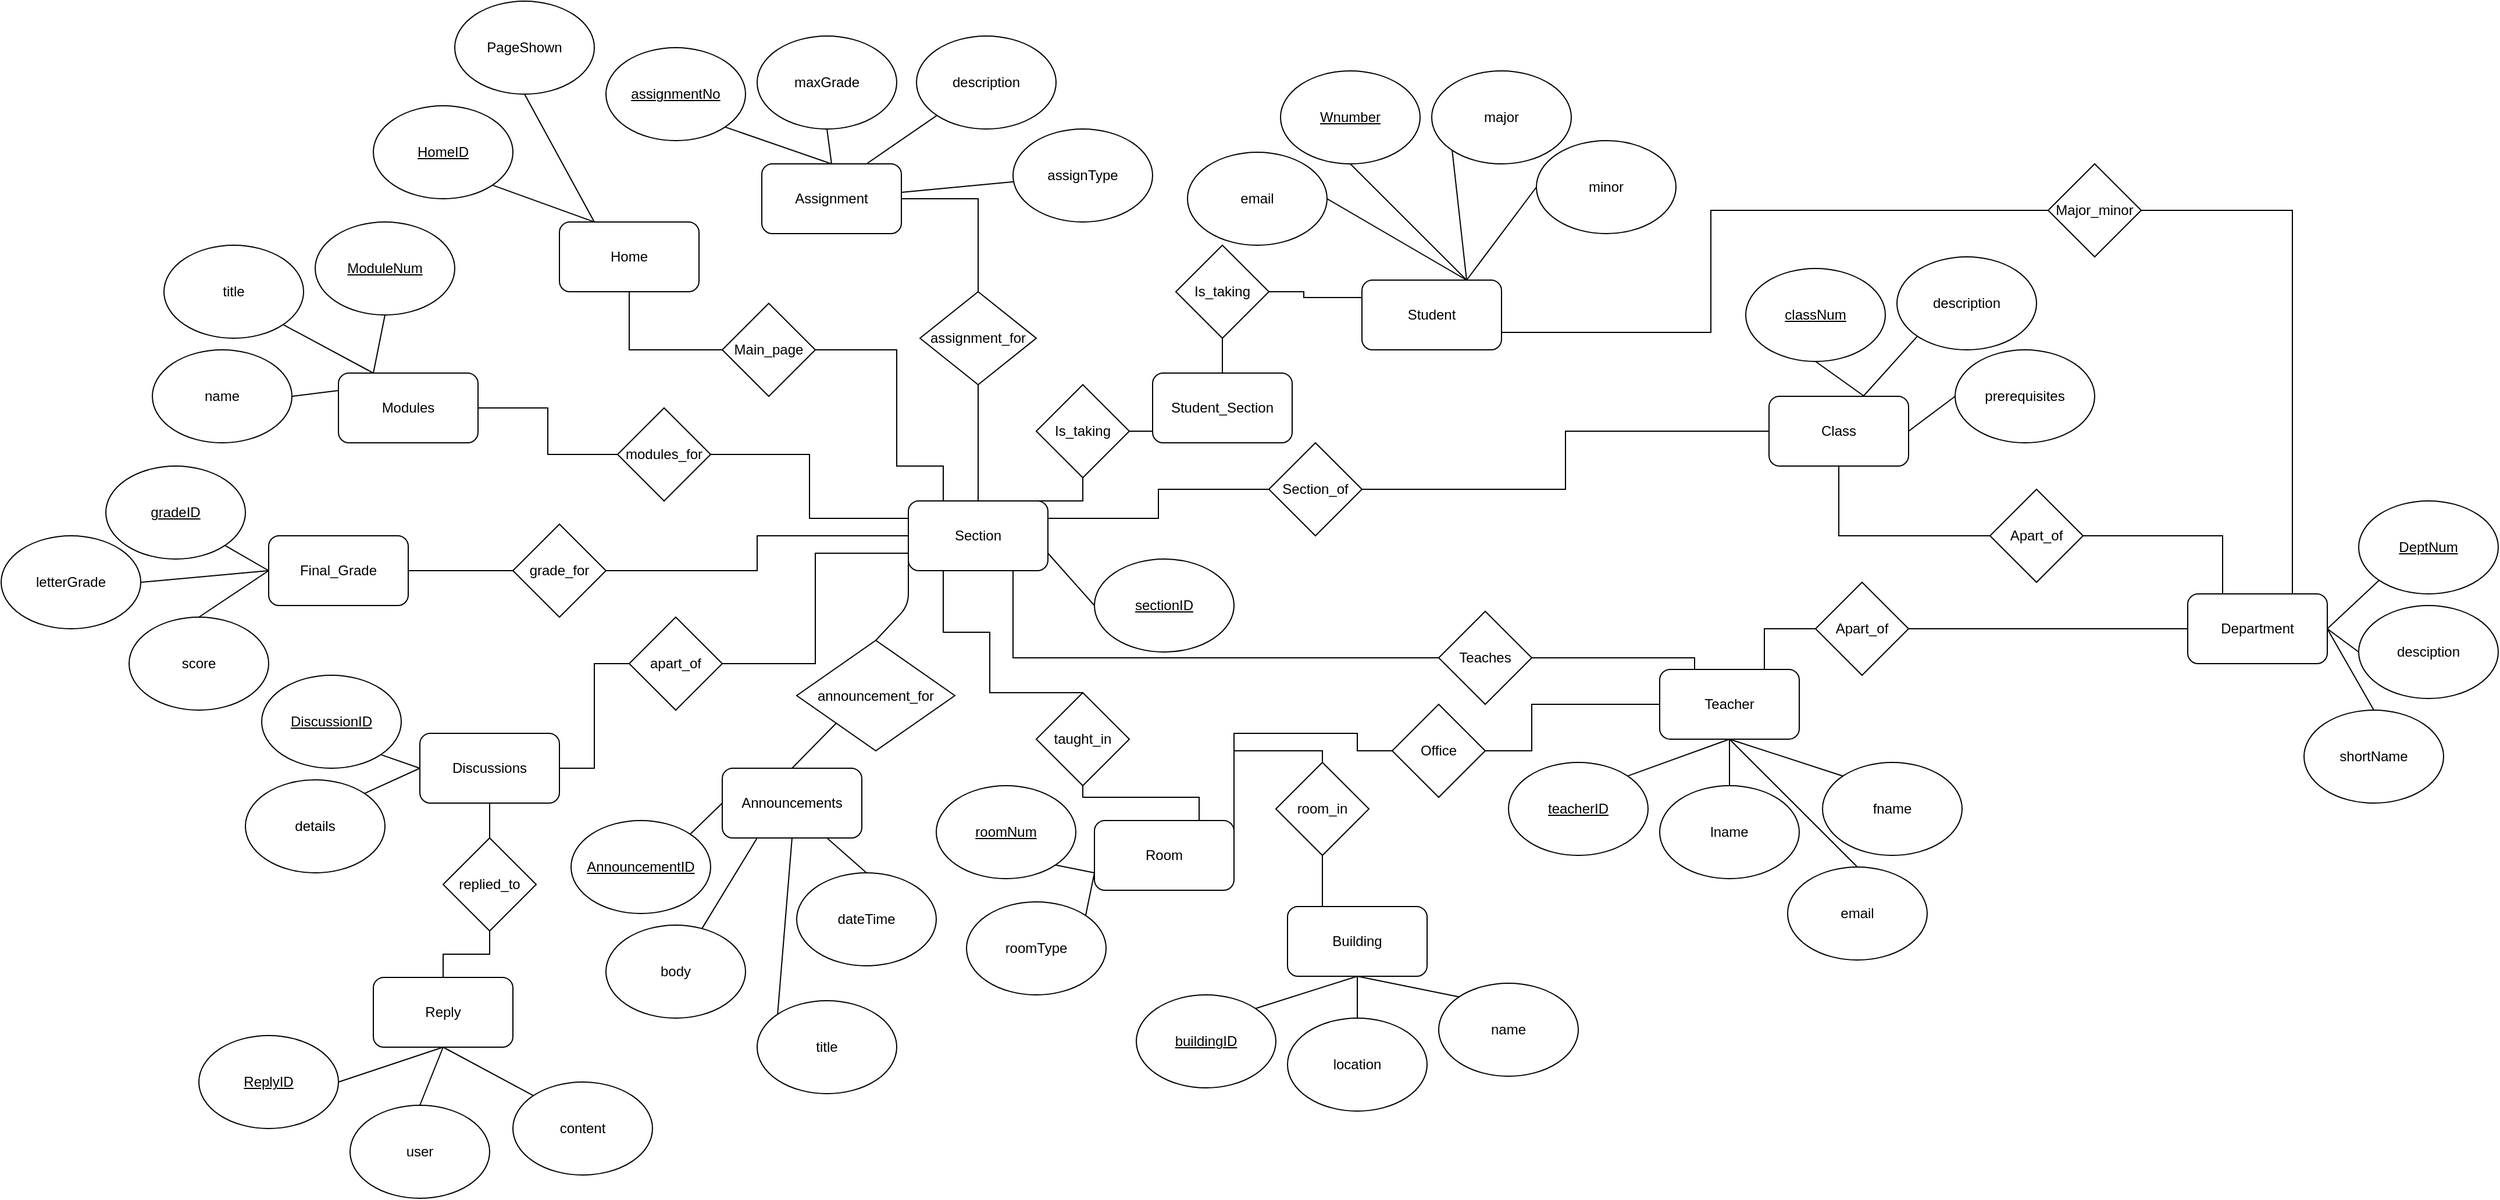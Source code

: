 <mxfile version="14.4.2" type="device"><diagram id="C5RBs43oDa-KdzZeNtuy" name="Page-1"><mxGraphModel dx="2946" dy="1644" grid="1" gridSize="10" guides="1" tooltips="1" connect="1" arrows="1" fold="1" page="1" pageScale="1" pageWidth="827" pageHeight="1169" math="0" shadow="0"><root><mxCell id="WIyWlLk6GJQsqaUBKTNV-0"/><mxCell id="WIyWlLk6GJQsqaUBKTNV-1" parent="WIyWlLk6GJQsqaUBKTNV-0"/><mxCell id="GxelhJnfDsGNh62bqHLZ-79" style="edgeStyle=none;rounded=0;orthogonalLoop=1;jettySize=auto;html=1;exitX=0.75;exitY=0;exitDx=0;exitDy=0;entryX=0.5;entryY=1;entryDx=0;entryDy=0;startArrow=none;startFill=0;endArrow=none;endFill=0;" parent="WIyWlLk6GJQsqaUBKTNV-1" source="GxelhJnfDsGNh62bqHLZ-1" target="GxelhJnfDsGNh62bqHLZ-74" edge="1"><mxGeometry relative="1" as="geometry"/></mxCell><mxCell id="GxelhJnfDsGNh62bqHLZ-80" style="edgeStyle=none;rounded=0;orthogonalLoop=1;jettySize=auto;html=1;exitX=0.75;exitY=0;exitDx=0;exitDy=0;entryX=0;entryY=1;entryDx=0;entryDy=0;startArrow=none;startFill=0;endArrow=none;endFill=0;" parent="WIyWlLk6GJQsqaUBKTNV-1" source="GxelhJnfDsGNh62bqHLZ-1" target="GxelhJnfDsGNh62bqHLZ-76" edge="1"><mxGeometry relative="1" as="geometry"/></mxCell><mxCell id="GxelhJnfDsGNh62bqHLZ-81" style="edgeStyle=none;rounded=0;orthogonalLoop=1;jettySize=auto;html=1;startArrow=none;startFill=0;endArrow=none;endFill=0;entryX=0;entryY=0.5;entryDx=0;entryDy=0;" parent="WIyWlLk6GJQsqaUBKTNV-1" target="GxelhJnfDsGNh62bqHLZ-77" edge="1"><mxGeometry relative="1" as="geometry"><mxPoint x="1390" y="300" as="sourcePoint"/></mxGeometry></mxCell><mxCell id="lxaCj6eqY_L3xzHxB_sw-28" style="edgeStyle=orthogonalEdgeStyle;rounded=0;orthogonalLoop=1;jettySize=auto;html=1;exitX=1;exitY=0.75;exitDx=0;exitDy=0;entryX=0;entryY=0.5;entryDx=0;entryDy=0;endArrow=none;endFill=0;" parent="WIyWlLk6GJQsqaUBKTNV-1" source="GxelhJnfDsGNh62bqHLZ-1" target="lxaCj6eqY_L3xzHxB_sw-27" edge="1"><mxGeometry relative="1" as="geometry"><Array as="points"><mxPoint x="1600" y="345"/><mxPoint x="1600" y="240"/></Array></mxGeometry></mxCell><mxCell id="GxelhJnfDsGNh62bqHLZ-1" value="Student" style="rounded=1;whiteSpace=wrap;html=1;" parent="WIyWlLk6GJQsqaUBKTNV-1" vertex="1"><mxGeometry x="1300" y="300" width="120" height="60" as="geometry"/></mxCell><mxCell id="lxaCj6eqY_L3xzHxB_sw-10" style="edgeStyle=orthogonalEdgeStyle;rounded=0;orthogonalLoop=1;jettySize=auto;html=1;exitX=0.75;exitY=0;exitDx=0;exitDy=0;entryX=0;entryY=0.5;entryDx=0;entryDy=0;endArrow=none;endFill=0;" parent="WIyWlLk6GJQsqaUBKTNV-1" source="GxelhJnfDsGNh62bqHLZ-2" target="lxaCj6eqY_L3xzHxB_sw-3" edge="1"><mxGeometry relative="1" as="geometry"/></mxCell><mxCell id="GxelhJnfDsGNh62bqHLZ-2" value="Teacher" style="rounded=1;whiteSpace=wrap;html=1;" parent="WIyWlLk6GJQsqaUBKTNV-1" vertex="1"><mxGeometry x="1556" y="635" width="120" height="60" as="geometry"/></mxCell><mxCell id="GxelhJnfDsGNh62bqHLZ-3" value="Class" style="rounded=1;whiteSpace=wrap;html=1;" parent="WIyWlLk6GJQsqaUBKTNV-1" vertex="1"><mxGeometry x="1650" y="400" width="120" height="60" as="geometry"/></mxCell><mxCell id="lxaCj6eqY_L3xzHxB_sw-6" style="edgeStyle=orthogonalEdgeStyle;rounded=0;orthogonalLoop=1;jettySize=auto;html=1;exitX=1;exitY=0.25;exitDx=0;exitDy=0;entryX=0;entryY=0.5;entryDx=0;entryDy=0;endArrow=none;endFill=0;" parent="WIyWlLk6GJQsqaUBKTNV-1" source="GxelhJnfDsGNh62bqHLZ-4" target="lxaCj6eqY_L3xzHxB_sw-5" edge="1"><mxGeometry relative="1" as="geometry"/></mxCell><mxCell id="GxelhJnfDsGNh62bqHLZ-4" value="Section" style="rounded=1;whiteSpace=wrap;html=1;" parent="WIyWlLk6GJQsqaUBKTNV-1" vertex="1"><mxGeometry x="910" y="490" width="120" height="60" as="geometry"/></mxCell><mxCell id="lxaCj6eqY_L3xzHxB_sw-82" style="edgeStyle=orthogonalEdgeStyle;rounded=0;orthogonalLoop=1;jettySize=auto;html=1;exitX=1;exitY=0.5;exitDx=0;exitDy=0;entryX=0.5;entryY=0;entryDx=0;entryDy=0;endArrow=none;endFill=0;" parent="WIyWlLk6GJQsqaUBKTNV-1" source="GxelhJnfDsGNh62bqHLZ-5" target="lxaCj6eqY_L3xzHxB_sw-54" edge="1"><mxGeometry relative="1" as="geometry"/></mxCell><mxCell id="GxelhJnfDsGNh62bqHLZ-5" value="Assignment" style="rounded=1;whiteSpace=wrap;html=1;" parent="WIyWlLk6GJQsqaUBKTNV-1" vertex="1"><mxGeometry x="784" y="200" width="120" height="60" as="geometry"/></mxCell><mxCell id="GxelhJnfDsGNh62bqHLZ-6" value="Home" style="rounded=1;whiteSpace=wrap;html=1;" parent="WIyWlLk6GJQsqaUBKTNV-1" vertex="1"><mxGeometry x="610" y="250" width="120" height="60" as="geometry"/></mxCell><mxCell id="GxelhJnfDsGNh62bqHLZ-9" value="Modules" style="rounded=1;whiteSpace=wrap;html=1;" parent="WIyWlLk6GJQsqaUBKTNV-1" vertex="1"><mxGeometry x="420" y="380" width="120" height="60" as="geometry"/></mxCell><mxCell id="lxaCj6eqY_L3xzHxB_sw-18" style="edgeStyle=orthogonalEdgeStyle;rounded=0;orthogonalLoop=1;jettySize=auto;html=1;exitX=0.25;exitY=0;exitDx=0;exitDy=0;entryX=0.5;entryY=1;entryDx=0;entryDy=0;endArrow=none;endFill=0;" parent="WIyWlLk6GJQsqaUBKTNV-1" source="GxelhJnfDsGNh62bqHLZ-10" target="lxaCj6eqY_L3xzHxB_sw-17" edge="1"><mxGeometry relative="1" as="geometry"/></mxCell><mxCell id="GxelhJnfDsGNh62bqHLZ-10" value="Building" style="rounded=1;whiteSpace=wrap;html=1;" parent="WIyWlLk6GJQsqaUBKTNV-1" vertex="1"><mxGeometry x="1236" y="839" width="120" height="60" as="geometry"/></mxCell><mxCell id="uRXp4WWo43yJa3F0BQlN-48" style="edgeStyle=orthogonalEdgeStyle;rounded=0;orthogonalLoop=1;jettySize=auto;html=1;exitX=1;exitY=0.25;exitDx=0;exitDy=0;entryX=0;entryY=0.5;entryDx=0;entryDy=0;endArrow=none;endFill=0;" parent="WIyWlLk6GJQsqaUBKTNV-1" source="GxelhJnfDsGNh62bqHLZ-11" target="uRXp4WWo43yJa3F0BQlN-47" edge="1"><mxGeometry relative="1" as="geometry"><Array as="points"><mxPoint x="1296" y="690"/><mxPoint x="1296" y="705"/></Array></mxGeometry></mxCell><mxCell id="GxelhJnfDsGNh62bqHLZ-11" value="Room" style="rounded=1;whiteSpace=wrap;html=1;" parent="WIyWlLk6GJQsqaUBKTNV-1" vertex="1"><mxGeometry x="1070" y="765" width="120" height="60" as="geometry"/></mxCell><mxCell id="GxelhJnfDsGNh62bqHLZ-48" style="rounded=0;orthogonalLoop=1;jettySize=auto;html=1;exitX=1;exitY=0;exitDx=0;exitDy=0;entryX=0.5;entryY=1;entryDx=0;entryDy=0;startArrow=none;startFill=0;endArrow=none;endFill=0;" parent="WIyWlLk6GJQsqaUBKTNV-1" source="GxelhJnfDsGNh62bqHLZ-46" target="GxelhJnfDsGNh62bqHLZ-10" edge="1"><mxGeometry relative="1" as="geometry"/></mxCell><mxCell id="GxelhJnfDsGNh62bqHLZ-46" value="&lt;u&gt;buildingID&lt;/u&gt;" style="ellipse;whiteSpace=wrap;html=1;" parent="WIyWlLk6GJQsqaUBKTNV-1" vertex="1"><mxGeometry x="1106" y="915" width="120" height="80" as="geometry"/></mxCell><mxCell id="GxelhJnfDsGNh62bqHLZ-49" style="edgeStyle=none;rounded=0;orthogonalLoop=1;jettySize=auto;html=1;exitX=0.5;exitY=0;exitDx=0;exitDy=0;entryX=0.5;entryY=1;entryDx=0;entryDy=0;startArrow=none;startFill=0;endArrow=none;endFill=0;" parent="WIyWlLk6GJQsqaUBKTNV-1" source="GxelhJnfDsGNh62bqHLZ-47" target="GxelhJnfDsGNh62bqHLZ-10" edge="1"><mxGeometry relative="1" as="geometry"/></mxCell><mxCell id="GxelhJnfDsGNh62bqHLZ-47" value="location" style="ellipse;whiteSpace=wrap;html=1;" parent="WIyWlLk6GJQsqaUBKTNV-1" vertex="1"><mxGeometry x="1236" y="935" width="120" height="80" as="geometry"/></mxCell><mxCell id="GxelhJnfDsGNh62bqHLZ-51" style="edgeStyle=none;rounded=0;orthogonalLoop=1;jettySize=auto;html=1;exitX=0;exitY=0;exitDx=0;exitDy=0;entryX=0.5;entryY=1;entryDx=0;entryDy=0;startArrow=none;startFill=0;endArrow=none;endFill=0;" parent="WIyWlLk6GJQsqaUBKTNV-1" source="GxelhJnfDsGNh62bqHLZ-50" target="GxelhJnfDsGNh62bqHLZ-10" edge="1"><mxGeometry relative="1" as="geometry"/></mxCell><mxCell id="GxelhJnfDsGNh62bqHLZ-50" value="name" style="ellipse;whiteSpace=wrap;html=1;" parent="WIyWlLk6GJQsqaUBKTNV-1" vertex="1"><mxGeometry x="1366" y="905" width="120" height="80" as="geometry"/></mxCell><mxCell id="uRXp4WWo43yJa3F0BQlN-0" style="rounded=0;orthogonalLoop=1;jettySize=auto;html=1;exitX=1;exitY=0;exitDx=0;exitDy=0;entryX=0.5;entryY=1;entryDx=0;entryDy=0;endArrow=none;endFill=0;" parent="WIyWlLk6GJQsqaUBKTNV-1" source="GxelhJnfDsGNh62bqHLZ-52" target="GxelhJnfDsGNh62bqHLZ-2" edge="1"><mxGeometry relative="1" as="geometry"/></mxCell><mxCell id="GxelhJnfDsGNh62bqHLZ-52" value="&lt;u&gt;teacherID&lt;/u&gt;" style="ellipse;whiteSpace=wrap;html=1;" parent="WIyWlLk6GJQsqaUBKTNV-1" vertex="1"><mxGeometry x="1426" y="715" width="120" height="80" as="geometry"/></mxCell><mxCell id="uRXp4WWo43yJa3F0BQlN-2" style="edgeStyle=none;rounded=0;orthogonalLoop=1;jettySize=auto;html=1;exitX=0;exitY=0;exitDx=0;exitDy=0;entryX=0.5;entryY=1;entryDx=0;entryDy=0;endArrow=none;endFill=0;" parent="WIyWlLk6GJQsqaUBKTNV-1" source="GxelhJnfDsGNh62bqHLZ-54" target="GxelhJnfDsGNh62bqHLZ-2" edge="1"><mxGeometry relative="1" as="geometry"/></mxCell><mxCell id="GxelhJnfDsGNh62bqHLZ-54" value="fname" style="ellipse;whiteSpace=wrap;html=1;" parent="WIyWlLk6GJQsqaUBKTNV-1" vertex="1"><mxGeometry x="1696" y="715" width="120" height="80" as="geometry"/></mxCell><mxCell id="uRXp4WWo43yJa3F0BQlN-1" style="edgeStyle=none;rounded=0;orthogonalLoop=1;jettySize=auto;html=1;exitX=0.5;exitY=0;exitDx=0;exitDy=0;endArrow=none;endFill=0;" parent="WIyWlLk6GJQsqaUBKTNV-1" source="GxelhJnfDsGNh62bqHLZ-55" edge="1"><mxGeometry relative="1" as="geometry"><mxPoint x="1616" y="695" as="targetPoint"/></mxGeometry></mxCell><mxCell id="GxelhJnfDsGNh62bqHLZ-55" value="lname" style="ellipse;whiteSpace=wrap;html=1;" parent="WIyWlLk6GJQsqaUBKTNV-1" vertex="1"><mxGeometry x="1556" y="735" width="120" height="80" as="geometry"/></mxCell><mxCell id="GxelhJnfDsGNh62bqHLZ-63" style="edgeStyle=none;rounded=0;orthogonalLoop=1;jettySize=auto;html=1;exitX=1;exitY=1;exitDx=0;exitDy=0;entryX=0;entryY=0.75;entryDx=0;entryDy=0;startArrow=none;startFill=0;endArrow=none;endFill=0;" parent="WIyWlLk6GJQsqaUBKTNV-1" source="GxelhJnfDsGNh62bqHLZ-60" target="GxelhJnfDsGNh62bqHLZ-11" edge="1"><mxGeometry relative="1" as="geometry"/></mxCell><mxCell id="GxelhJnfDsGNh62bqHLZ-60" value="&lt;u&gt;roomNum&lt;/u&gt;" style="ellipse;whiteSpace=wrap;html=1;" parent="WIyWlLk6GJQsqaUBKTNV-1" vertex="1"><mxGeometry x="934" y="735" width="120" height="80" as="geometry"/></mxCell><mxCell id="GxelhJnfDsGNh62bqHLZ-64" style="edgeStyle=none;rounded=0;orthogonalLoop=1;jettySize=auto;html=1;exitX=1;exitY=0;exitDx=0;exitDy=0;startArrow=none;startFill=0;endArrow=none;endFill=0;entryX=0;entryY=0.75;entryDx=0;entryDy=0;" parent="WIyWlLk6GJQsqaUBKTNV-1" source="GxelhJnfDsGNh62bqHLZ-62" target="GxelhJnfDsGNh62bqHLZ-11" edge="1"><mxGeometry relative="1" as="geometry"/></mxCell><mxCell id="GxelhJnfDsGNh62bqHLZ-62" value="roomType" style="ellipse;whiteSpace=wrap;html=1;" parent="WIyWlLk6GJQsqaUBKTNV-1" vertex="1"><mxGeometry x="960" y="835" width="120" height="80" as="geometry"/></mxCell><mxCell id="GxelhJnfDsGNh62bqHLZ-70" style="rounded=0;orthogonalLoop=1;jettySize=auto;html=1;exitX=0.5;exitY=1;exitDx=0;exitDy=0;entryX=0.683;entryY=0;entryDx=0;entryDy=0;entryPerimeter=0;startArrow=none;startFill=0;endArrow=none;endFill=0;" parent="WIyWlLk6GJQsqaUBKTNV-1" source="GxelhJnfDsGNh62bqHLZ-65" target="GxelhJnfDsGNh62bqHLZ-3" edge="1"><mxGeometry relative="1" as="geometry"/></mxCell><mxCell id="GxelhJnfDsGNh62bqHLZ-65" value="&lt;u&gt;classNum&lt;/u&gt;" style="ellipse;whiteSpace=wrap;html=1;" parent="WIyWlLk6GJQsqaUBKTNV-1" vertex="1"><mxGeometry x="1630" y="290" width="120" height="80" as="geometry"/></mxCell><mxCell id="GxelhJnfDsGNh62bqHLZ-71" style="edgeStyle=none;rounded=0;orthogonalLoop=1;jettySize=auto;html=1;exitX=0;exitY=1;exitDx=0;exitDy=0;entryX=0.675;entryY=0;entryDx=0;entryDy=0;entryPerimeter=0;startArrow=none;startFill=0;endArrow=none;endFill=0;" parent="WIyWlLk6GJQsqaUBKTNV-1" source="GxelhJnfDsGNh62bqHLZ-66" target="GxelhJnfDsGNh62bqHLZ-3" edge="1"><mxGeometry relative="1" as="geometry"/></mxCell><mxCell id="GxelhJnfDsGNh62bqHLZ-66" value="description" style="ellipse;whiteSpace=wrap;html=1;" parent="WIyWlLk6GJQsqaUBKTNV-1" vertex="1"><mxGeometry x="1760" y="280" width="120" height="80" as="geometry"/></mxCell><mxCell id="GxelhJnfDsGNh62bqHLZ-72" style="edgeStyle=none;rounded=0;orthogonalLoop=1;jettySize=auto;html=1;exitX=0;exitY=0.5;exitDx=0;exitDy=0;entryX=1;entryY=0.5;entryDx=0;entryDy=0;startArrow=none;startFill=0;endArrow=none;endFill=0;" parent="WIyWlLk6GJQsqaUBKTNV-1" source="GxelhJnfDsGNh62bqHLZ-67" target="GxelhJnfDsGNh62bqHLZ-3" edge="1"><mxGeometry relative="1" as="geometry"/></mxCell><mxCell id="GxelhJnfDsGNh62bqHLZ-67" value="prerequisites" style="ellipse;whiteSpace=wrap;html=1;" parent="WIyWlLk6GJQsqaUBKTNV-1" vertex="1"><mxGeometry x="1810" y="360" width="120" height="80" as="geometry"/></mxCell><mxCell id="GxelhJnfDsGNh62bqHLZ-74" value="&lt;u&gt;Wnumber&lt;/u&gt;" style="ellipse;whiteSpace=wrap;html=1;" parent="WIyWlLk6GJQsqaUBKTNV-1" vertex="1"><mxGeometry x="1230" y="120" width="120" height="80" as="geometry"/></mxCell><mxCell id="GxelhJnfDsGNh62bqHLZ-76" value="major" style="ellipse;whiteSpace=wrap;html=1;" parent="WIyWlLk6GJQsqaUBKTNV-1" vertex="1"><mxGeometry x="1360" y="120" width="120" height="80" as="geometry"/></mxCell><mxCell id="GxelhJnfDsGNh62bqHLZ-77" value="minor" style="ellipse;whiteSpace=wrap;html=1;" parent="WIyWlLk6GJQsqaUBKTNV-1" vertex="1"><mxGeometry x="1450" y="180" width="120" height="80" as="geometry"/></mxCell><mxCell id="GxelhJnfDsGNh62bqHLZ-87" style="edgeStyle=none;rounded=0;orthogonalLoop=1;jettySize=auto;html=1;exitX=0;exitY=1;exitDx=0;exitDy=0;entryX=0.75;entryY=0;entryDx=0;entryDy=0;startArrow=none;startFill=0;endArrow=none;endFill=0;" parent="WIyWlLk6GJQsqaUBKTNV-1" source="GxelhJnfDsGNh62bqHLZ-82" target="GxelhJnfDsGNh62bqHLZ-5" edge="1"><mxGeometry relative="1" as="geometry"/></mxCell><mxCell id="GxelhJnfDsGNh62bqHLZ-82" value="description" style="ellipse;whiteSpace=wrap;html=1;" parent="WIyWlLk6GJQsqaUBKTNV-1" vertex="1"><mxGeometry x="917" y="90" width="120" height="80" as="geometry"/></mxCell><mxCell id="GxelhJnfDsGNh62bqHLZ-86" style="edgeStyle=none;rounded=0;orthogonalLoop=1;jettySize=auto;html=1;exitX=0.5;exitY=1;exitDx=0;exitDy=0;startArrow=none;startFill=0;endArrow=none;endFill=0;entryX=0.5;entryY=0;entryDx=0;entryDy=0;" parent="WIyWlLk6GJQsqaUBKTNV-1" source="GxelhJnfDsGNh62bqHLZ-83" target="GxelhJnfDsGNh62bqHLZ-5" edge="1"><mxGeometry relative="1" as="geometry"><mxPoint x="800" y="330" as="targetPoint"/></mxGeometry></mxCell><mxCell id="GxelhJnfDsGNh62bqHLZ-83" value="maxGrade" style="ellipse;whiteSpace=wrap;html=1;" parent="WIyWlLk6GJQsqaUBKTNV-1" vertex="1"><mxGeometry x="780" y="90" width="120" height="80" as="geometry"/></mxCell><mxCell id="GxelhJnfDsGNh62bqHLZ-85" style="edgeStyle=none;rounded=0;orthogonalLoop=1;jettySize=auto;html=1;exitX=1;exitY=1;exitDx=0;exitDy=0;entryX=0.5;entryY=0;entryDx=0;entryDy=0;startArrow=none;startFill=0;endArrow=none;endFill=0;" parent="WIyWlLk6GJQsqaUBKTNV-1" source="GxelhJnfDsGNh62bqHLZ-84" target="GxelhJnfDsGNh62bqHLZ-5" edge="1"><mxGeometry relative="1" as="geometry"/></mxCell><mxCell id="GxelhJnfDsGNh62bqHLZ-84" value="&lt;u&gt;assignmentNo&lt;/u&gt;" style="ellipse;whiteSpace=wrap;html=1;" parent="WIyWlLk6GJQsqaUBKTNV-1" vertex="1"><mxGeometry x="650" y="100" width="120" height="80" as="geometry"/></mxCell><mxCell id="GxelhJnfDsGNh62bqHLZ-96" style="rounded=0;orthogonalLoop=1;jettySize=auto;html=1;exitX=1;exitY=0.5;exitDx=0;exitDy=0;startArrow=none;startFill=0;endArrow=none;endFill=0;entryX=0;entryY=0.5;entryDx=0;entryDy=0;" parent="WIyWlLk6GJQsqaUBKTNV-1" source="GxelhJnfDsGNh62bqHLZ-89" target="GxelhJnfDsGNh62bqHLZ-95" edge="1"><mxGeometry relative="1" as="geometry"/></mxCell><mxCell id="GxelhJnfDsGNh62bqHLZ-97" style="edgeStyle=none;rounded=0;orthogonalLoop=1;jettySize=auto;html=1;exitX=1;exitY=0.5;exitDx=0;exitDy=0;entryX=0;entryY=1;entryDx=0;entryDy=0;startArrow=none;startFill=0;endArrow=none;endFill=0;" parent="WIyWlLk6GJQsqaUBKTNV-1" source="GxelhJnfDsGNh62bqHLZ-89" target="GxelhJnfDsGNh62bqHLZ-94" edge="1"><mxGeometry relative="1" as="geometry"/></mxCell><mxCell id="lxaCj6eqY_L3xzHxB_sw-12" style="edgeStyle=orthogonalEdgeStyle;rounded=0;orthogonalLoop=1;jettySize=auto;html=1;exitX=0.25;exitY=0;exitDx=0;exitDy=0;entryX=1;entryY=0.5;entryDx=0;entryDy=0;endArrow=none;endFill=0;" parent="WIyWlLk6GJQsqaUBKTNV-1" source="GxelhJnfDsGNh62bqHLZ-89" target="lxaCj6eqY_L3xzHxB_sw-2" edge="1"><mxGeometry relative="1" as="geometry"/></mxCell><mxCell id="uRXp4WWo43yJa3F0BQlN-51" style="rounded=0;orthogonalLoop=1;jettySize=auto;html=1;exitX=1;exitY=0.5;exitDx=0;exitDy=0;entryX=0.5;entryY=0;entryDx=0;entryDy=0;endArrow=none;endFill=0;" parent="WIyWlLk6GJQsqaUBKTNV-1" source="GxelhJnfDsGNh62bqHLZ-89" target="uRXp4WWo43yJa3F0BQlN-50" edge="1"><mxGeometry relative="1" as="geometry"/></mxCell><mxCell id="GxelhJnfDsGNh62bqHLZ-89" value="Department" style="rounded=1;whiteSpace=wrap;html=1;" parent="WIyWlLk6GJQsqaUBKTNV-1" vertex="1"><mxGeometry x="2010" y="570" width="120" height="60" as="geometry"/></mxCell><mxCell id="GxelhJnfDsGNh62bqHLZ-94" value="&lt;u&gt;DeptNum&lt;/u&gt;" style="ellipse;whiteSpace=wrap;html=1;" parent="WIyWlLk6GJQsqaUBKTNV-1" vertex="1"><mxGeometry x="2157" y="490" width="120" height="80" as="geometry"/></mxCell><mxCell id="GxelhJnfDsGNh62bqHLZ-95" value="desciption" style="ellipse;whiteSpace=wrap;html=1;" parent="WIyWlLk6GJQsqaUBKTNV-1" vertex="1"><mxGeometry x="2157" y="580" width="120" height="80" as="geometry"/></mxCell><mxCell id="GxelhJnfDsGNh62bqHLZ-101" style="rounded=0;orthogonalLoop=1;jettySize=auto;html=1;exitX=0;exitY=0.5;exitDx=0;exitDy=0;entryX=1;entryY=0.75;entryDx=0;entryDy=0;startArrow=none;startFill=0;endArrow=none;endFill=0;" parent="WIyWlLk6GJQsqaUBKTNV-1" source="GxelhJnfDsGNh62bqHLZ-100" target="GxelhJnfDsGNh62bqHLZ-4" edge="1"><mxGeometry relative="1" as="geometry"/></mxCell><mxCell id="GxelhJnfDsGNh62bqHLZ-100" value="&lt;u&gt;sectionID&lt;/u&gt;" style="ellipse;whiteSpace=wrap;html=1;" parent="WIyWlLk6GJQsqaUBKTNV-1" vertex="1"><mxGeometry x="1070" y="540" width="120" height="80" as="geometry"/></mxCell><mxCell id="GxelhJnfDsGNh62bqHLZ-108" style="edgeStyle=none;rounded=0;orthogonalLoop=1;jettySize=auto;html=1;exitX=0.5;exitY=1;exitDx=0;exitDy=0;entryX=0.25;entryY=0;entryDx=0;entryDy=0;startArrow=none;startFill=0;endArrow=none;endFill=0;" parent="WIyWlLk6GJQsqaUBKTNV-1" source="GxelhJnfDsGNh62bqHLZ-103" target="GxelhJnfDsGNh62bqHLZ-9" edge="1"><mxGeometry relative="1" as="geometry"/></mxCell><mxCell id="GxelhJnfDsGNh62bqHLZ-103" value="&lt;u&gt;ModuleNum&lt;/u&gt;" style="ellipse;whiteSpace=wrap;html=1;" parent="WIyWlLk6GJQsqaUBKTNV-1" vertex="1"><mxGeometry x="400" y="250" width="120" height="80" as="geometry"/></mxCell><mxCell id="GxelhJnfDsGNh62bqHLZ-106" style="rounded=0;orthogonalLoop=1;jettySize=auto;html=1;exitX=1;exitY=1;exitDx=0;exitDy=0;entryX=0.25;entryY=0;entryDx=0;entryDy=0;startArrow=none;startFill=0;endArrow=none;endFill=0;" parent="WIyWlLk6GJQsqaUBKTNV-1" source="GxelhJnfDsGNh62bqHLZ-104" target="GxelhJnfDsGNh62bqHLZ-9" edge="1"><mxGeometry relative="1" as="geometry"/></mxCell><mxCell id="GxelhJnfDsGNh62bqHLZ-104" value="title" style="ellipse;whiteSpace=wrap;html=1;" parent="WIyWlLk6GJQsqaUBKTNV-1" vertex="1"><mxGeometry x="270" y="270" width="120" height="80" as="geometry"/></mxCell><mxCell id="GxelhJnfDsGNh62bqHLZ-107" style="edgeStyle=none;rounded=0;orthogonalLoop=1;jettySize=auto;html=1;exitX=1;exitY=0.5;exitDx=0;exitDy=0;startArrow=none;startFill=0;endArrow=none;endFill=0;entryX=0;entryY=0.25;entryDx=0;entryDy=0;" parent="WIyWlLk6GJQsqaUBKTNV-1" source="GxelhJnfDsGNh62bqHLZ-105" target="GxelhJnfDsGNh62bqHLZ-9" edge="1"><mxGeometry relative="1" as="geometry"><mxPoint x="570" y="410" as="targetPoint"/></mxGeometry></mxCell><mxCell id="GxelhJnfDsGNh62bqHLZ-105" value="name" style="ellipse;whiteSpace=wrap;html=1;" parent="WIyWlLk6GJQsqaUBKTNV-1" vertex="1"><mxGeometry x="260" y="360" width="120" height="80" as="geometry"/></mxCell><mxCell id="lxaCj6eqY_L3xzHxB_sw-13" style="edgeStyle=orthogonalEdgeStyle;rounded=0;orthogonalLoop=1;jettySize=auto;html=1;exitX=0;exitY=0.5;exitDx=0;exitDy=0;entryX=0.5;entryY=1;entryDx=0;entryDy=0;endArrow=none;endFill=0;" parent="WIyWlLk6GJQsqaUBKTNV-1" source="lxaCj6eqY_L3xzHxB_sw-2" target="GxelhJnfDsGNh62bqHLZ-3" edge="1"><mxGeometry relative="1" as="geometry"/></mxCell><mxCell id="lxaCj6eqY_L3xzHxB_sw-2" value="Apart_of" style="rhombus;whiteSpace=wrap;html=1;" parent="WIyWlLk6GJQsqaUBKTNV-1" vertex="1"><mxGeometry x="1840" y="480" width="80" height="80" as="geometry"/></mxCell><mxCell id="lxaCj6eqY_L3xzHxB_sw-11" style="edgeStyle=orthogonalEdgeStyle;rounded=0;orthogonalLoop=1;jettySize=auto;html=1;exitX=1;exitY=0.5;exitDx=0;exitDy=0;entryX=0;entryY=0.5;entryDx=0;entryDy=0;endArrow=none;endFill=0;" parent="WIyWlLk6GJQsqaUBKTNV-1" source="lxaCj6eqY_L3xzHxB_sw-3" target="GxelhJnfDsGNh62bqHLZ-89" edge="1"><mxGeometry relative="1" as="geometry"/></mxCell><mxCell id="lxaCj6eqY_L3xzHxB_sw-3" value="Apart_of" style="rhombus;whiteSpace=wrap;html=1;" parent="WIyWlLk6GJQsqaUBKTNV-1" vertex="1"><mxGeometry x="1690" y="560" width="80" height="80" as="geometry"/></mxCell><mxCell id="lxaCj6eqY_L3xzHxB_sw-5" value="Section_of" style="rhombus;whiteSpace=wrap;html=1;" parent="WIyWlLk6GJQsqaUBKTNV-1" vertex="1"><mxGeometry x="1220" y="440" width="80" height="80" as="geometry"/></mxCell><mxCell id="lxaCj6eqY_L3xzHxB_sw-19" style="edgeStyle=orthogonalEdgeStyle;rounded=0;orthogonalLoop=1;jettySize=auto;html=1;exitX=0.5;exitY=0;exitDx=0;exitDy=0;entryX=1;entryY=0.5;entryDx=0;entryDy=0;endArrow=none;endFill=0;" parent="WIyWlLk6GJQsqaUBKTNV-1" source="lxaCj6eqY_L3xzHxB_sw-17" target="GxelhJnfDsGNh62bqHLZ-11" edge="1"><mxGeometry relative="1" as="geometry"><Array as="points"><mxPoint x="1266" y="705"/></Array></mxGeometry></mxCell><mxCell id="lxaCj6eqY_L3xzHxB_sw-17" value="room_in" style="rhombus;whiteSpace=wrap;html=1;" parent="WIyWlLk6GJQsqaUBKTNV-1" vertex="1"><mxGeometry x="1226" y="715" width="80" height="80" as="geometry"/></mxCell><mxCell id="lxaCj6eqY_L3xzHxB_sw-21" style="edgeStyle=orthogonalEdgeStyle;rounded=0;orthogonalLoop=1;jettySize=auto;html=1;exitX=0.5;exitY=1;exitDx=0;exitDy=0;entryX=0.75;entryY=0;entryDx=0;entryDy=0;endArrow=none;endFill=0;" parent="WIyWlLk6GJQsqaUBKTNV-1" source="lxaCj6eqY_L3xzHxB_sw-20" target="GxelhJnfDsGNh62bqHLZ-11" edge="1"><mxGeometry relative="1" as="geometry"><Array as="points"><mxPoint x="1060" y="745"/><mxPoint x="1160" y="745"/></Array></mxGeometry></mxCell><mxCell id="lxaCj6eqY_L3xzHxB_sw-22" style="edgeStyle=orthogonalEdgeStyle;rounded=0;orthogonalLoop=1;jettySize=auto;html=1;exitX=0.5;exitY=0;exitDx=0;exitDy=0;entryX=0.25;entryY=1;entryDx=0;entryDy=0;endArrow=none;endFill=0;" parent="WIyWlLk6GJQsqaUBKTNV-1" source="lxaCj6eqY_L3xzHxB_sw-20" target="GxelhJnfDsGNh62bqHLZ-4" edge="1"><mxGeometry relative="1" as="geometry"><Array as="points"><mxPoint x="980" y="655"/><mxPoint x="980" y="603"/><mxPoint x="940" y="603"/></Array></mxGeometry></mxCell><mxCell id="lxaCj6eqY_L3xzHxB_sw-20" value="taught_in" style="rhombus;whiteSpace=wrap;html=1;" parent="WIyWlLk6GJQsqaUBKTNV-1" vertex="1"><mxGeometry x="1020" y="655" width="80" height="80" as="geometry"/></mxCell><mxCell id="lxaCj6eqY_L3xzHxB_sw-24" style="edgeStyle=orthogonalEdgeStyle;rounded=0;orthogonalLoop=1;jettySize=auto;html=1;exitX=0;exitY=0.5;exitDx=0;exitDy=0;entryX=1;entryY=0.5;entryDx=0;entryDy=0;endArrow=none;endFill=0;" parent="WIyWlLk6GJQsqaUBKTNV-1" source="lxaCj6eqY_L3xzHxB_sw-23" target="GxelhJnfDsGNh62bqHLZ-9" edge="1"><mxGeometry relative="1" as="geometry"/></mxCell><mxCell id="lxaCj6eqY_L3xzHxB_sw-25" style="edgeStyle=orthogonalEdgeStyle;rounded=0;orthogonalLoop=1;jettySize=auto;html=1;exitX=1;exitY=0.5;exitDx=0;exitDy=0;entryX=0;entryY=0.25;entryDx=0;entryDy=0;endArrow=none;endFill=0;" parent="WIyWlLk6GJQsqaUBKTNV-1" source="lxaCj6eqY_L3xzHxB_sw-23" target="GxelhJnfDsGNh62bqHLZ-4" edge="1"><mxGeometry relative="1" as="geometry"/></mxCell><mxCell id="lxaCj6eqY_L3xzHxB_sw-23" value="modules_for" style="rhombus;whiteSpace=wrap;html=1;" parent="WIyWlLk6GJQsqaUBKTNV-1" vertex="1"><mxGeometry x="660" y="410" width="80" height="80" as="geometry"/></mxCell><mxCell id="lxaCj6eqY_L3xzHxB_sw-29" style="edgeStyle=orthogonalEdgeStyle;rounded=0;orthogonalLoop=1;jettySize=auto;html=1;exitX=1;exitY=0.5;exitDx=0;exitDy=0;entryX=0.75;entryY=0;entryDx=0;entryDy=0;endArrow=none;endFill=0;" parent="WIyWlLk6GJQsqaUBKTNV-1" source="lxaCj6eqY_L3xzHxB_sw-27" target="GxelhJnfDsGNh62bqHLZ-89" edge="1"><mxGeometry relative="1" as="geometry"/></mxCell><mxCell id="lxaCj6eqY_L3xzHxB_sw-27" value="Major_minor" style="rhombus;whiteSpace=wrap;html=1;" parent="WIyWlLk6GJQsqaUBKTNV-1" vertex="1"><mxGeometry x="1890" y="200" width="80" height="80" as="geometry"/></mxCell><mxCell id="lxaCj6eqY_L3xzHxB_sw-48" style="edgeStyle=orthogonalEdgeStyle;rounded=0;orthogonalLoop=1;jettySize=auto;html=1;exitX=1;exitY=0.5;exitDx=0;exitDy=0;entryX=0;entryY=0.5;entryDx=0;entryDy=0;endArrow=none;endFill=0;" parent="WIyWlLk6GJQsqaUBKTNV-1" source="lxaCj6eqY_L3xzHxB_sw-5" target="GxelhJnfDsGNh62bqHLZ-3" edge="1"><mxGeometry relative="1" as="geometry"><mxPoint x="1580" y="460" as="sourcePoint"/></mxGeometry></mxCell><mxCell id="lxaCj6eqY_L3xzHxB_sw-83" style="edgeStyle=orthogonalEdgeStyle;rounded=0;orthogonalLoop=1;jettySize=auto;html=1;exitX=0.5;exitY=1;exitDx=0;exitDy=0;entryX=0.5;entryY=0;entryDx=0;entryDy=0;endArrow=none;endFill=0;" parent="WIyWlLk6GJQsqaUBKTNV-1" source="lxaCj6eqY_L3xzHxB_sw-54" target="GxelhJnfDsGNh62bqHLZ-4" edge="1"><mxGeometry relative="1" as="geometry"/></mxCell><mxCell id="lxaCj6eqY_L3xzHxB_sw-54" value="assignment_for" style="rhombus;whiteSpace=wrap;html=1;" parent="WIyWlLk6GJQsqaUBKTNV-1" vertex="1"><mxGeometry x="920" y="310" width="100" height="80" as="geometry"/></mxCell><mxCell id="lxaCj6eqY_L3xzHxB_sw-61" style="edgeStyle=orthogonalEdgeStyle;rounded=0;orthogonalLoop=1;jettySize=auto;html=1;exitX=1;exitY=0.5;exitDx=0;exitDy=0;entryX=0;entryY=0.25;entryDx=0;entryDy=0;endArrow=none;endFill=0;" parent="WIyWlLk6GJQsqaUBKTNV-1" source="lxaCj6eqY_L3xzHxB_sw-59" target="GxelhJnfDsGNh62bqHLZ-1" edge="1"><mxGeometry relative="1" as="geometry"><Array as="points"><mxPoint x="1250" y="310"/><mxPoint x="1250" y="315"/></Array></mxGeometry></mxCell><mxCell id="lxaCj6eqY_L3xzHxB_sw-77" style="edgeStyle=orthogonalEdgeStyle;rounded=0;orthogonalLoop=1;jettySize=auto;html=1;exitX=0.5;exitY=1;exitDx=0;exitDy=0;entryX=0.5;entryY=0;entryDx=0;entryDy=0;endArrow=none;endFill=0;" parent="WIyWlLk6GJQsqaUBKTNV-1" source="lxaCj6eqY_L3xzHxB_sw-59" target="lxaCj6eqY_L3xzHxB_sw-73" edge="1"><mxGeometry relative="1" as="geometry"/></mxCell><mxCell id="lxaCj6eqY_L3xzHxB_sw-59" value="Is_taking" style="rhombus;whiteSpace=wrap;html=1;" parent="WIyWlLk6GJQsqaUBKTNV-1" vertex="1"><mxGeometry x="1140" y="270" width="80" height="80" as="geometry"/></mxCell><mxCell id="uRXp4WWo43yJa3F0BQlN-8" style="rounded=0;orthogonalLoop=1;jettySize=auto;html=1;exitX=1;exitY=1;exitDx=0;exitDy=0;entryX=0.25;entryY=0;entryDx=0;entryDy=0;endArrow=none;endFill=0;" parent="WIyWlLk6GJQsqaUBKTNV-1" source="lxaCj6eqY_L3xzHxB_sw-62" target="GxelhJnfDsGNh62bqHLZ-6" edge="1"><mxGeometry relative="1" as="geometry"/></mxCell><mxCell id="lxaCj6eqY_L3xzHxB_sw-62" value="&lt;u&gt;HomeID&lt;/u&gt;" style="ellipse;whiteSpace=wrap;html=1;" parent="WIyWlLk6GJQsqaUBKTNV-1" vertex="1"><mxGeometry x="450" y="150" width="120" height="80" as="geometry"/></mxCell><mxCell id="lxaCj6eqY_L3xzHxB_sw-70" style="edgeStyle=orthogonalEdgeStyle;rounded=0;orthogonalLoop=1;jettySize=auto;html=1;exitX=0;exitY=0.5;exitDx=0;exitDy=0;entryX=0.75;entryY=1;entryDx=0;entryDy=0;endArrow=none;endFill=0;" parent="WIyWlLk6GJQsqaUBKTNV-1" source="lxaCj6eqY_L3xzHxB_sw-68" target="GxelhJnfDsGNh62bqHLZ-4" edge="1"><mxGeometry relative="1" as="geometry"/></mxCell><mxCell id="uRXp4WWo43yJa3F0BQlN-3" style="edgeStyle=orthogonalEdgeStyle;rounded=0;orthogonalLoop=1;jettySize=auto;html=1;exitX=1;exitY=0.5;exitDx=0;exitDy=0;entryX=0.25;entryY=0;entryDx=0;entryDy=0;endArrow=none;endFill=0;" parent="WIyWlLk6GJQsqaUBKTNV-1" source="lxaCj6eqY_L3xzHxB_sw-68" target="GxelhJnfDsGNh62bqHLZ-2" edge="1"><mxGeometry relative="1" as="geometry"><Array as="points"><mxPoint x="1586" y="625"/></Array></mxGeometry></mxCell><mxCell id="lxaCj6eqY_L3xzHxB_sw-68" value="Teaches" style="rhombus;whiteSpace=wrap;html=1;" parent="WIyWlLk6GJQsqaUBKTNV-1" vertex="1"><mxGeometry x="1366" y="585" width="80" height="80" as="geometry"/></mxCell><mxCell id="lxaCj6eqY_L3xzHxB_sw-73" value="Student_Section" style="rounded=1;whiteSpace=wrap;html=1;" parent="WIyWlLk6GJQsqaUBKTNV-1" vertex="1"><mxGeometry x="1120" y="380" width="120" height="60" as="geometry"/></mxCell><mxCell id="lxaCj6eqY_L3xzHxB_sw-78" style="edgeStyle=orthogonalEdgeStyle;rounded=0;orthogonalLoop=1;jettySize=auto;html=1;exitX=1;exitY=0.5;exitDx=0;exitDy=0;entryX=0;entryY=0.5;entryDx=0;entryDy=0;endArrow=none;endFill=0;" parent="WIyWlLk6GJQsqaUBKTNV-1" source="lxaCj6eqY_L3xzHxB_sw-76" target="lxaCj6eqY_L3xzHxB_sw-73" edge="1"><mxGeometry relative="1" as="geometry"/></mxCell><mxCell id="lxaCj6eqY_L3xzHxB_sw-79" style="edgeStyle=orthogonalEdgeStyle;rounded=0;orthogonalLoop=1;jettySize=auto;html=1;exitX=0.5;exitY=1;exitDx=0;exitDy=0;entryX=0.75;entryY=0;entryDx=0;entryDy=0;endArrow=none;endFill=0;" parent="WIyWlLk6GJQsqaUBKTNV-1" source="lxaCj6eqY_L3xzHxB_sw-76" target="GxelhJnfDsGNh62bqHLZ-4" edge="1"><mxGeometry relative="1" as="geometry"/></mxCell><mxCell id="lxaCj6eqY_L3xzHxB_sw-76" value="Is_taking" style="rhombus;whiteSpace=wrap;html=1;" parent="WIyWlLk6GJQsqaUBKTNV-1" vertex="1"><mxGeometry x="1020" y="390" width="80" height="80" as="geometry"/></mxCell><mxCell id="uRXp4WWo43yJa3F0BQlN-5" style="edgeStyle=orthogonalEdgeStyle;rounded=0;orthogonalLoop=1;jettySize=auto;html=1;exitX=0;exitY=0.5;exitDx=0;exitDy=0;entryX=0.5;entryY=1;entryDx=0;entryDy=0;endArrow=none;endFill=0;" parent="WIyWlLk6GJQsqaUBKTNV-1" source="uRXp4WWo43yJa3F0BQlN-4" target="GxelhJnfDsGNh62bqHLZ-6" edge="1"><mxGeometry relative="1" as="geometry"/></mxCell><mxCell id="uRXp4WWo43yJa3F0BQlN-6" style="edgeStyle=orthogonalEdgeStyle;rounded=0;orthogonalLoop=1;jettySize=auto;html=1;exitX=1;exitY=0.5;exitDx=0;exitDy=0;entryX=0.25;entryY=0;entryDx=0;entryDy=0;endArrow=none;endFill=0;" parent="WIyWlLk6GJQsqaUBKTNV-1" source="uRXp4WWo43yJa3F0BQlN-4" target="GxelhJnfDsGNh62bqHLZ-4" edge="1"><mxGeometry relative="1" as="geometry"><Array as="points"><mxPoint x="900" y="360"/><mxPoint x="900" y="460"/><mxPoint x="940" y="460"/></Array></mxGeometry></mxCell><mxCell id="uRXp4WWo43yJa3F0BQlN-4" value="Main_page" style="rhombus;whiteSpace=wrap;html=1;" parent="WIyWlLk6GJQsqaUBKTNV-1" vertex="1"><mxGeometry x="750" y="320" width="80" height="80" as="geometry"/></mxCell><mxCell id="uRXp4WWo43yJa3F0BQlN-10" style="edgeStyle=none;rounded=0;orthogonalLoop=1;jettySize=auto;html=1;exitX=0.5;exitY=1;exitDx=0;exitDy=0;entryX=0.25;entryY=0;entryDx=0;entryDy=0;endArrow=none;endFill=0;" parent="WIyWlLk6GJQsqaUBKTNV-1" source="uRXp4WWo43yJa3F0BQlN-9" target="GxelhJnfDsGNh62bqHLZ-6" edge="1"><mxGeometry relative="1" as="geometry"/></mxCell><mxCell id="uRXp4WWo43yJa3F0BQlN-9" value="PageShown" style="ellipse;whiteSpace=wrap;html=1;" parent="WIyWlLk6GJQsqaUBKTNV-1" vertex="1"><mxGeometry x="520" y="60" width="120" height="80" as="geometry"/></mxCell><mxCell id="uRXp4WWo43yJa3F0BQlN-15" value="" style="edgeStyle=none;rounded=0;orthogonalLoop=1;jettySize=auto;html=1;endArrow=none;endFill=0;" parent="WIyWlLk6GJQsqaUBKTNV-1" source="uRXp4WWo43yJa3F0BQlN-14" target="GxelhJnfDsGNh62bqHLZ-5" edge="1"><mxGeometry relative="1" as="geometry"/></mxCell><mxCell id="uRXp4WWo43yJa3F0BQlN-14" value="assignType" style="ellipse;whiteSpace=wrap;html=1;" parent="WIyWlLk6GJQsqaUBKTNV-1" vertex="1"><mxGeometry x="1000" y="170" width="120" height="80" as="geometry"/></mxCell><mxCell id="uRXp4WWo43yJa3F0BQlN-16" value="Final_Grade" style="rounded=1;whiteSpace=wrap;html=1;" parent="WIyWlLk6GJQsqaUBKTNV-1" vertex="1"><mxGeometry x="360" y="520" width="120" height="60" as="geometry"/></mxCell><mxCell id="uRXp4WWo43yJa3F0BQlN-19" style="rounded=0;orthogonalLoop=1;jettySize=auto;html=1;exitX=1;exitY=1;exitDx=0;exitDy=0;entryX=0;entryY=0.5;entryDx=0;entryDy=0;endArrow=none;endFill=0;" parent="WIyWlLk6GJQsqaUBKTNV-1" source="uRXp4WWo43yJa3F0BQlN-18" edge="1"><mxGeometry relative="1" as="geometry"><mxPoint x="360" y="550" as="targetPoint"/></mxGeometry></mxCell><mxCell id="uRXp4WWo43yJa3F0BQlN-18" value="&lt;u&gt;gradeID&lt;/u&gt;" style="ellipse;whiteSpace=wrap;html=1;" parent="WIyWlLk6GJQsqaUBKTNV-1" vertex="1"><mxGeometry x="220" y="460" width="120" height="80" as="geometry"/></mxCell><mxCell id="uRXp4WWo43yJa3F0BQlN-22" style="edgeStyle=none;rounded=0;orthogonalLoop=1;jettySize=auto;html=1;exitX=1;exitY=0.5;exitDx=0;exitDy=0;entryX=0;entryY=0.5;entryDx=0;entryDy=0;endArrow=none;endFill=0;" parent="WIyWlLk6GJQsqaUBKTNV-1" source="uRXp4WWo43yJa3F0BQlN-20" edge="1"><mxGeometry relative="1" as="geometry"><mxPoint x="360" y="550" as="targetPoint"/></mxGeometry></mxCell><mxCell id="uRXp4WWo43yJa3F0BQlN-20" value="letterGrade" style="ellipse;whiteSpace=wrap;html=1;" parent="WIyWlLk6GJQsqaUBKTNV-1" vertex="1"><mxGeometry x="130" y="520" width="120" height="80" as="geometry"/></mxCell><mxCell id="uRXp4WWo43yJa3F0BQlN-23" style="edgeStyle=none;rounded=0;orthogonalLoop=1;jettySize=auto;html=1;exitX=0.5;exitY=0;exitDx=0;exitDy=0;entryX=0;entryY=0.5;entryDx=0;entryDy=0;endArrow=none;endFill=0;" parent="WIyWlLk6GJQsqaUBKTNV-1" source="uRXp4WWo43yJa3F0BQlN-21" edge="1"><mxGeometry relative="1" as="geometry"><mxPoint x="360" y="550" as="targetPoint"/></mxGeometry></mxCell><mxCell id="uRXp4WWo43yJa3F0BQlN-21" value="score" style="ellipse;whiteSpace=wrap;html=1;" parent="WIyWlLk6GJQsqaUBKTNV-1" vertex="1"><mxGeometry x="240" y="590" width="120" height="80" as="geometry"/></mxCell><mxCell id="uRXp4WWo43yJa3F0BQlN-24" value="Discussions" style="rounded=1;whiteSpace=wrap;html=1;" parent="WIyWlLk6GJQsqaUBKTNV-1" vertex="1"><mxGeometry x="490" y="690" width="120" height="60" as="geometry"/></mxCell><mxCell id="uRXp4WWo43yJa3F0BQlN-32" style="edgeStyle=none;rounded=0;orthogonalLoop=1;jettySize=auto;html=1;exitX=1;exitY=1;exitDx=0;exitDy=0;entryX=0;entryY=0.5;entryDx=0;entryDy=0;endArrow=none;endFill=0;" parent="WIyWlLk6GJQsqaUBKTNV-1" source="uRXp4WWo43yJa3F0BQlN-25" target="uRXp4WWo43yJa3F0BQlN-24" edge="1"><mxGeometry relative="1" as="geometry"/></mxCell><mxCell id="uRXp4WWo43yJa3F0BQlN-25" value="&lt;u&gt;DiscussionID&lt;/u&gt;" style="ellipse;whiteSpace=wrap;html=1;" parent="WIyWlLk6GJQsqaUBKTNV-1" vertex="1"><mxGeometry x="354" y="640" width="120" height="80" as="geometry"/></mxCell><mxCell id="uRXp4WWo43yJa3F0BQlN-26" value="Reply" style="rounded=1;whiteSpace=wrap;html=1;" parent="WIyWlLk6GJQsqaUBKTNV-1" vertex="1"><mxGeometry x="450" y="900" width="120" height="60" as="geometry"/></mxCell><mxCell id="uRXp4WWo43yJa3F0BQlN-28" style="edgeStyle=orthogonalEdgeStyle;rounded=0;orthogonalLoop=1;jettySize=auto;html=1;exitX=1;exitY=0.5;exitDx=0;exitDy=0;entryX=0;entryY=0.75;entryDx=0;entryDy=0;endArrow=none;endFill=0;" parent="WIyWlLk6GJQsqaUBKTNV-1" source="uRXp4WWo43yJa3F0BQlN-27" target="GxelhJnfDsGNh62bqHLZ-4" edge="1"><mxGeometry relative="1" as="geometry"/></mxCell><mxCell id="uRXp4WWo43yJa3F0BQlN-29" style="edgeStyle=orthogonalEdgeStyle;rounded=0;orthogonalLoop=1;jettySize=auto;html=1;exitX=0;exitY=0.5;exitDx=0;exitDy=0;entryX=1;entryY=0.5;entryDx=0;entryDy=0;endArrow=none;endFill=0;" parent="WIyWlLk6GJQsqaUBKTNV-1" source="uRXp4WWo43yJa3F0BQlN-27" target="uRXp4WWo43yJa3F0BQlN-24" edge="1"><mxGeometry relative="1" as="geometry"/></mxCell><mxCell id="uRXp4WWo43yJa3F0BQlN-27" value="apart_of" style="rhombus;whiteSpace=wrap;html=1;" parent="WIyWlLk6GJQsqaUBKTNV-1" vertex="1"><mxGeometry x="670" y="590" width="80" height="80" as="geometry"/></mxCell><mxCell id="uRXp4WWo43yJa3F0BQlN-33" style="edgeStyle=none;rounded=0;orthogonalLoop=1;jettySize=auto;html=1;exitX=1;exitY=0;exitDx=0;exitDy=0;endArrow=none;endFill=0;entryX=0;entryY=0.5;entryDx=0;entryDy=0;" parent="WIyWlLk6GJQsqaUBKTNV-1" source="uRXp4WWo43yJa3F0BQlN-31" target="uRXp4WWo43yJa3F0BQlN-24" edge="1"><mxGeometry relative="1" as="geometry"><mxPoint x="490" y="720" as="targetPoint"/></mxGeometry></mxCell><mxCell id="uRXp4WWo43yJa3F0BQlN-31" value="details" style="ellipse;whiteSpace=wrap;html=1;" parent="WIyWlLk6GJQsqaUBKTNV-1" vertex="1"><mxGeometry x="340" y="730" width="120" height="80" as="geometry"/></mxCell><mxCell id="uRXp4WWo43yJa3F0BQlN-35" style="edgeStyle=none;rounded=0;orthogonalLoop=1;jettySize=auto;html=1;exitX=0.5;exitY=0;exitDx=0;exitDy=0;entryX=0.5;entryY=1;entryDx=0;entryDy=0;endArrow=none;endFill=0;" parent="WIyWlLk6GJQsqaUBKTNV-1" source="uRXp4WWo43yJa3F0BQlN-34" target="uRXp4WWo43yJa3F0BQlN-24" edge="1"><mxGeometry relative="1" as="geometry"/></mxCell><mxCell id="uRXp4WWo43yJa3F0BQlN-36" style="edgeStyle=orthogonalEdgeStyle;rounded=0;orthogonalLoop=1;jettySize=auto;html=1;exitX=0.5;exitY=1;exitDx=0;exitDy=0;entryX=0.5;entryY=0;entryDx=0;entryDy=0;endArrow=none;endFill=0;" parent="WIyWlLk6GJQsqaUBKTNV-1" source="uRXp4WWo43yJa3F0BQlN-34" target="uRXp4WWo43yJa3F0BQlN-26" edge="1"><mxGeometry relative="1" as="geometry"/></mxCell><mxCell id="uRXp4WWo43yJa3F0BQlN-34" value="replied_to" style="rhombus;whiteSpace=wrap;html=1;" parent="WIyWlLk6GJQsqaUBKTNV-1" vertex="1"><mxGeometry x="510" y="780" width="80" height="80" as="geometry"/></mxCell><mxCell id="uRXp4WWo43yJa3F0BQlN-40" style="rounded=0;orthogonalLoop=1;jettySize=auto;html=1;exitX=1;exitY=0.5;exitDx=0;exitDy=0;entryX=0.5;entryY=1;entryDx=0;entryDy=0;endArrow=none;endFill=0;" parent="WIyWlLk6GJQsqaUBKTNV-1" source="uRXp4WWo43yJa3F0BQlN-37" target="uRXp4WWo43yJa3F0BQlN-26" edge="1"><mxGeometry relative="1" as="geometry"/></mxCell><mxCell id="uRXp4WWo43yJa3F0BQlN-37" value="&lt;u&gt;ReplyID&lt;/u&gt;" style="ellipse;whiteSpace=wrap;html=1;" parent="WIyWlLk6GJQsqaUBKTNV-1" vertex="1"><mxGeometry x="300" y="950" width="120" height="80" as="geometry"/></mxCell><mxCell id="uRXp4WWo43yJa3F0BQlN-41" style="edgeStyle=none;rounded=0;orthogonalLoop=1;jettySize=auto;html=1;exitX=0.5;exitY=0;exitDx=0;exitDy=0;entryX=0.5;entryY=1;entryDx=0;entryDy=0;endArrow=none;endFill=0;" parent="WIyWlLk6GJQsqaUBKTNV-1" source="uRXp4WWo43yJa3F0BQlN-38" target="uRXp4WWo43yJa3F0BQlN-26" edge="1"><mxGeometry relative="1" as="geometry"/></mxCell><mxCell id="uRXp4WWo43yJa3F0BQlN-38" value="user" style="ellipse;whiteSpace=wrap;html=1;" parent="WIyWlLk6GJQsqaUBKTNV-1" vertex="1"><mxGeometry x="430" y="1010" width="120" height="80" as="geometry"/></mxCell><mxCell id="uRXp4WWo43yJa3F0BQlN-42" style="edgeStyle=none;rounded=0;orthogonalLoop=1;jettySize=auto;html=1;exitX=0;exitY=0;exitDx=0;exitDy=0;entryX=0.5;entryY=1;entryDx=0;entryDy=0;endArrow=none;endFill=0;" parent="WIyWlLk6GJQsqaUBKTNV-1" source="uRXp4WWo43yJa3F0BQlN-39" target="uRXp4WWo43yJa3F0BQlN-26" edge="1"><mxGeometry relative="1" as="geometry"/></mxCell><mxCell id="uRXp4WWo43yJa3F0BQlN-39" value="content" style="ellipse;whiteSpace=wrap;html=1;" parent="WIyWlLk6GJQsqaUBKTNV-1" vertex="1"><mxGeometry x="570" y="990" width="120" height="80" as="geometry"/></mxCell><mxCell id="uRXp4WWo43yJa3F0BQlN-44" style="edgeStyle=orthogonalEdgeStyle;rounded=0;orthogonalLoop=1;jettySize=auto;html=1;exitX=1;exitY=0.5;exitDx=0;exitDy=0;entryX=0;entryY=0.5;entryDx=0;entryDy=0;endArrow=none;endFill=0;" parent="WIyWlLk6GJQsqaUBKTNV-1" source="uRXp4WWo43yJa3F0BQlN-43" target="GxelhJnfDsGNh62bqHLZ-4" edge="1"><mxGeometry relative="1" as="geometry"/></mxCell><mxCell id="uRXp4WWo43yJa3F0BQlN-45" style="edgeStyle=orthogonalEdgeStyle;rounded=0;orthogonalLoop=1;jettySize=auto;html=1;exitX=0;exitY=0.5;exitDx=0;exitDy=0;entryX=1;entryY=0.5;entryDx=0;entryDy=0;endArrow=none;endFill=0;" parent="WIyWlLk6GJQsqaUBKTNV-1" source="uRXp4WWo43yJa3F0BQlN-43" target="uRXp4WWo43yJa3F0BQlN-16" edge="1"><mxGeometry relative="1" as="geometry"/></mxCell><mxCell id="uRXp4WWo43yJa3F0BQlN-43" value="grade_for" style="rhombus;whiteSpace=wrap;html=1;" parent="WIyWlLk6GJQsqaUBKTNV-1" vertex="1"><mxGeometry x="570" y="510" width="80" height="80" as="geometry"/></mxCell><mxCell id="uRXp4WWo43yJa3F0BQlN-49" style="edgeStyle=orthogonalEdgeStyle;rounded=0;orthogonalLoop=1;jettySize=auto;html=1;exitX=1;exitY=0.5;exitDx=0;exitDy=0;entryX=0;entryY=0.5;entryDx=0;entryDy=0;endArrow=none;endFill=0;" parent="WIyWlLk6GJQsqaUBKTNV-1" source="uRXp4WWo43yJa3F0BQlN-47" target="GxelhJnfDsGNh62bqHLZ-2" edge="1"><mxGeometry relative="1" as="geometry"><Array as="points"><mxPoint x="1446" y="705"/><mxPoint x="1446" y="665"/></Array></mxGeometry></mxCell><mxCell id="uRXp4WWo43yJa3F0BQlN-47" value="Office" style="rhombus;whiteSpace=wrap;html=1;" parent="WIyWlLk6GJQsqaUBKTNV-1" vertex="1"><mxGeometry x="1326" y="665" width="80" height="80" as="geometry"/></mxCell><mxCell id="uRXp4WWo43yJa3F0BQlN-50" value="shortName" style="ellipse;whiteSpace=wrap;html=1;" parent="WIyWlLk6GJQsqaUBKTNV-1" vertex="1"><mxGeometry x="2110" y="670" width="120" height="80" as="geometry"/></mxCell><mxCell id="uRXp4WWo43yJa3F0BQlN-53" style="edgeStyle=none;rounded=0;orthogonalLoop=1;jettySize=auto;html=1;exitX=1;exitY=0.5;exitDx=0;exitDy=0;endArrow=none;endFill=0;" parent="WIyWlLk6GJQsqaUBKTNV-1" source="uRXp4WWo43yJa3F0BQlN-52" edge="1"><mxGeometry relative="1" as="geometry"><mxPoint x="1390" y="300.0" as="targetPoint"/></mxGeometry></mxCell><mxCell id="uRXp4WWo43yJa3F0BQlN-52" value="email" style="ellipse;whiteSpace=wrap;html=1;" parent="WIyWlLk6GJQsqaUBKTNV-1" vertex="1"><mxGeometry x="1150" y="190" width="120" height="80" as="geometry"/></mxCell><mxCell id="uRXp4WWo43yJa3F0BQlN-55" style="edgeStyle=none;rounded=0;orthogonalLoop=1;jettySize=auto;html=1;exitX=0.5;exitY=0;exitDx=0;exitDy=0;entryX=0.5;entryY=1;entryDx=0;entryDy=0;endArrow=none;endFill=0;" parent="WIyWlLk6GJQsqaUBKTNV-1" source="uRXp4WWo43yJa3F0BQlN-54" target="GxelhJnfDsGNh62bqHLZ-2" edge="1"><mxGeometry relative="1" as="geometry"/></mxCell><mxCell id="uRXp4WWo43yJa3F0BQlN-54" value="email" style="ellipse;whiteSpace=wrap;html=1;" parent="WIyWlLk6GJQsqaUBKTNV-1" vertex="1"><mxGeometry x="1666" y="805" width="120" height="80" as="geometry"/></mxCell><mxCell id="QjkYGMfqLXqwb20fKTY0-0" value="Announcements" style="rounded=1;whiteSpace=wrap;html=1;" vertex="1" parent="WIyWlLk6GJQsqaUBKTNV-1"><mxGeometry x="750" y="720" width="120" height="60" as="geometry"/></mxCell><mxCell id="QjkYGMfqLXqwb20fKTY0-1" value="&lt;u&gt;AnnouncementID&lt;/u&gt;" style="ellipse;whiteSpace=wrap;html=1;" vertex="1" parent="WIyWlLk6GJQsqaUBKTNV-1"><mxGeometry x="620" y="765" width="120" height="80" as="geometry"/></mxCell><mxCell id="QjkYGMfqLXqwb20fKTY0-2" value="body" style="ellipse;whiteSpace=wrap;html=1;" vertex="1" parent="WIyWlLk6GJQsqaUBKTNV-1"><mxGeometry x="650" y="855" width="120" height="80" as="geometry"/></mxCell><mxCell id="QjkYGMfqLXqwb20fKTY0-3" value="&lt;div&gt;title&lt;/div&gt;" style="ellipse;whiteSpace=wrap;html=1;" vertex="1" parent="WIyWlLk6GJQsqaUBKTNV-1"><mxGeometry x="780" y="920" width="120" height="80" as="geometry"/></mxCell><mxCell id="QjkYGMfqLXqwb20fKTY0-4" value="dateTime" style="ellipse;whiteSpace=wrap;html=1;" vertex="1" parent="WIyWlLk6GJQsqaUBKTNV-1"><mxGeometry x="814" y="810" width="120" height="80" as="geometry"/></mxCell><mxCell id="QjkYGMfqLXqwb20fKTY0-5" value="announcement_for" style="rhombus;whiteSpace=wrap;html=1;" vertex="1" parent="WIyWlLk6GJQsqaUBKTNV-1"><mxGeometry x="814" y="610" width="136" height="95" as="geometry"/></mxCell><mxCell id="QjkYGMfqLXqwb20fKTY0-6" value="" style="endArrow=none;html=1;exitX=0.5;exitY=0;exitDx=0;exitDy=0;entryX=0;entryY=0.75;entryDx=0;entryDy=0;" edge="1" parent="WIyWlLk6GJQsqaUBKTNV-1" source="QjkYGMfqLXqwb20fKTY0-5" target="GxelhJnfDsGNh62bqHLZ-4"><mxGeometry width="50" height="50" relative="1" as="geometry"><mxPoint x="1010" y="610" as="sourcePoint"/><mxPoint x="940" y="550" as="targetPoint"/><Array as="points"><mxPoint x="910" y="580"/></Array></mxGeometry></mxCell><mxCell id="QjkYGMfqLXqwb20fKTY0-7" value="" style="endArrow=none;html=1;entryX=0.5;entryY=0;entryDx=0;entryDy=0;exitX=0;exitY=1;exitDx=0;exitDy=0;" edge="1" parent="WIyWlLk6GJQsqaUBKTNV-1" source="QjkYGMfqLXqwb20fKTY0-5" target="QjkYGMfqLXqwb20fKTY0-0"><mxGeometry width="50" height="50" relative="1" as="geometry"><mxPoint x="900" y="670" as="sourcePoint"/><mxPoint x="950" y="620" as="targetPoint"/></mxGeometry></mxCell><mxCell id="QjkYGMfqLXqwb20fKTY0-8" value="" style="endArrow=none;html=1;entryX=1;entryY=0;entryDx=0;entryDy=0;exitX=0;exitY=0.5;exitDx=0;exitDy=0;" edge="1" parent="WIyWlLk6GJQsqaUBKTNV-1" source="QjkYGMfqLXqwb20fKTY0-0" target="QjkYGMfqLXqwb20fKTY0-1"><mxGeometry width="50" height="50" relative="1" as="geometry"><mxPoint x="798.0" y="786.25" as="sourcePoint"/><mxPoint x="760" y="825" as="targetPoint"/></mxGeometry></mxCell><mxCell id="QjkYGMfqLXqwb20fKTY0-9" value="" style="endArrow=none;html=1;exitX=0.25;exitY=1;exitDx=0;exitDy=0;" edge="1" parent="WIyWlLk6GJQsqaUBKTNV-1" source="QjkYGMfqLXqwb20fKTY0-0" target="QjkYGMfqLXqwb20fKTY0-2"><mxGeometry width="50" height="50" relative="1" as="geometry"><mxPoint x="760" y="760" as="sourcePoint"/><mxPoint x="732.426" y="786.716" as="targetPoint"/></mxGeometry></mxCell><mxCell id="QjkYGMfqLXqwb20fKTY0-10" value="" style="endArrow=none;html=1;exitX=0.5;exitY=1;exitDx=0;exitDy=0;entryX=0;entryY=0;entryDx=0;entryDy=0;" edge="1" parent="WIyWlLk6GJQsqaUBKTNV-1" source="QjkYGMfqLXqwb20fKTY0-0" target="QjkYGMfqLXqwb20fKTY0-3"><mxGeometry width="50" height="50" relative="1" as="geometry"><mxPoint x="790" y="790" as="sourcePoint"/><mxPoint x="742.601" y="867.946" as="targetPoint"/></mxGeometry></mxCell><mxCell id="QjkYGMfqLXqwb20fKTY0-11" value="" style="endArrow=none;html=1;exitX=0.75;exitY=1;exitDx=0;exitDy=0;entryX=0.5;entryY=0;entryDx=0;entryDy=0;" edge="1" parent="WIyWlLk6GJQsqaUBKTNV-1" source="QjkYGMfqLXqwb20fKTY0-0" target="QjkYGMfqLXqwb20fKTY0-4"><mxGeometry width="50" height="50" relative="1" as="geometry"><mxPoint x="820" y="790" as="sourcePoint"/><mxPoint x="807.574" y="941.716" as="targetPoint"/></mxGeometry></mxCell></root></mxGraphModel></diagram></mxfile>